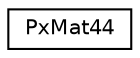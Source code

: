 digraph "Graphical Class Hierarchy"
{
  edge [fontname="Helvetica",fontsize="10",labelfontname="Helvetica",labelfontsize="10"];
  node [fontname="Helvetica",fontsize="10",shape=record];
  rankdir="LR";
  Node0 [label="PxMat44",height=0.2,width=0.4,color="black", fillcolor="white", style="filled",URL="$classPxMat44.html",tooltip="4x4 matrix class "];
}

